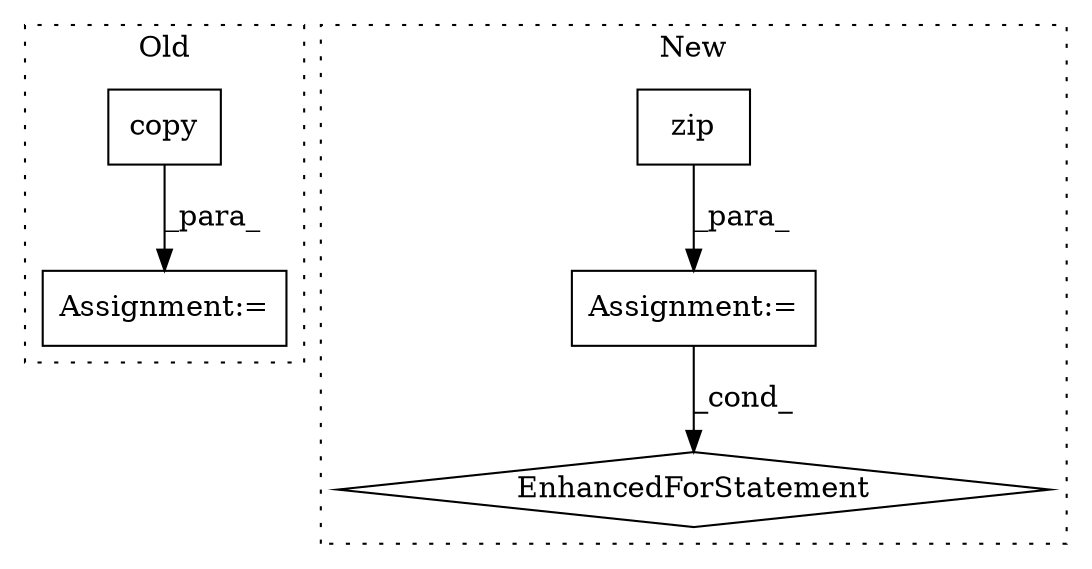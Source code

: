digraph G {
subgraph cluster0 {
1 [label="copy" a="32" s="41479,41495" l="5,1" shape="box"];
5 [label="Assignment:=" a="7" s="41478" l="1" shape="box"];
label = "Old";
style="dotted";
}
subgraph cluster1 {
2 [label="zip" a="32" s="2845,2866" l="4,1" shape="box"];
3 [label="Assignment:=" a="7" s="2770,2867" l="64,2" shape="box"];
4 [label="EnhancedForStatement" a="70" s="2770,2867" l="64,2" shape="diamond"];
label = "New";
style="dotted";
}
1 -> 5 [label="_para_"];
2 -> 3 [label="_para_"];
3 -> 4 [label="_cond_"];
}